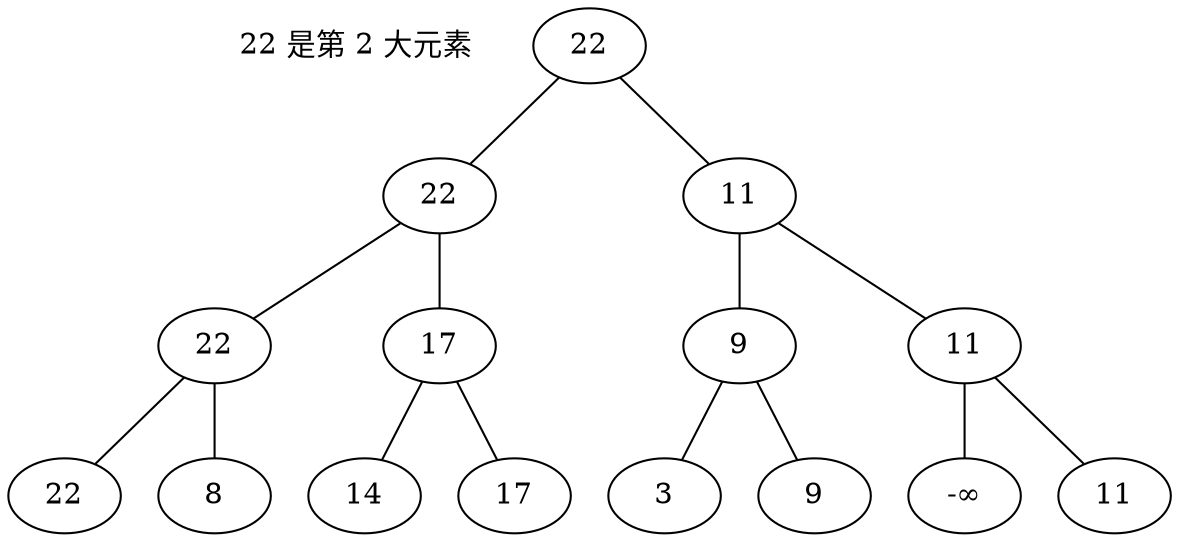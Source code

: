 graph action {
	graph [bb="0,0,558,252"];
	node [label="\N"];
	epoll	[height=0.5,
		label="22 是第 2 大元素",
		pos="167,234",
		shape=plaintext,
		width=1.8611];
	node_11	[height=0.5,
		label=22,
		pos="279,234",
		width=0.75];
	node_21	[height=0.5,
		label=22,
		pos="207,162",
		width=0.75];
	node_11 -- node_21	[pos="264.43,218.83 252.02,206.77 234.27,189.51 221.8,177.38"];
	node_22	[height=0.5,
		label=11,
		pos="351,162",
		width=0.75];
	node_11 -- node_22	[pos="293.57,218.83 305.98,206.77 323.73,189.51 336.2,177.38"];
	node_31	[height=0.5,
		label=22,
		pos="99,90",
		width=0.75];
	node_21 -- node_31	[pos="188.19,148.81 168.37,135.96 137.34,115.85 117.6,103.05"];
	node_32	[height=0.5,
		label=17,
		pos="207,90",
		width=0.75];
	node_21 -- node_32	[pos="207,143.7 207,132.85 207,118.92 207,108.1"];
	node_33	[height=0.5,
		label=9,
		pos="351,90",
		width=0.75];
	node_22 -- node_33	[pos="351,143.7 351,132.85 351,118.92 351,108.1"];
	node_34	[height=0.5,
		label=11,
		pos="459,90",
		width=0.75];
	node_22 -- node_34	[pos="369.81,148.81 389.63,135.96 420.66,115.85 440.4,103.05"];
	node_41	[height=0.5,
		label=22,
		pos="27,18",
		width=0.75];
	node_31 -- node_41	[pos="84.43,74.834 72.02,62.77 54.269,45.512 41.796,33.385"];
	node_42	[height=0.5,
		label=8,
		pos="99,18",
		width=0.75];
	node_31 -- node_42	[pos="99,71.697 99,60.846 99,46.917 99,36.104"];
	node_43	[height=0.5,
		label=14,
		pos="171,18",
		width=0.75];
	node_32 -- node_43	[pos="198.65,72.765 192.83,61.456 185.11,46.437 179.3,35.147"];
	node_44	[height=0.5,
		label=17,
		pos="243,18",
		width=0.75];
	node_32 -- node_44	[pos="215.35,72.765 221.17,61.456 228.89,46.437 234.7,35.147"];
	node_45	[height=0.5,
		label=3,
		pos="315,18",
		width=0.75];
	node_33 -- node_45	[pos="342.65,72.765 336.83,61.456 329.11,46.437 323.3,35.147"];
	node_46	[height=0.5,
		label=9,
		pos="387,18",
		width=0.75];
	node_33 -- node_46	[pos="359.35,72.765 365.17,61.456 372.89,46.437 378.7,35.147"];
	node_47	[height=0.5,
		label="-∞",
		pos="459,18",
		width=0.75];
	node_34 -- node_47	[pos="459,71.697 459,60.846 459,46.917 459,36.104"];
	node_48	[height=0.5,
		label=11,
		pos="531,18",
		width=0.75];
	node_34 -- node_48	[pos="473.57,74.834 485.98,62.77 503.73,45.512 516.2,33.385"];
}
